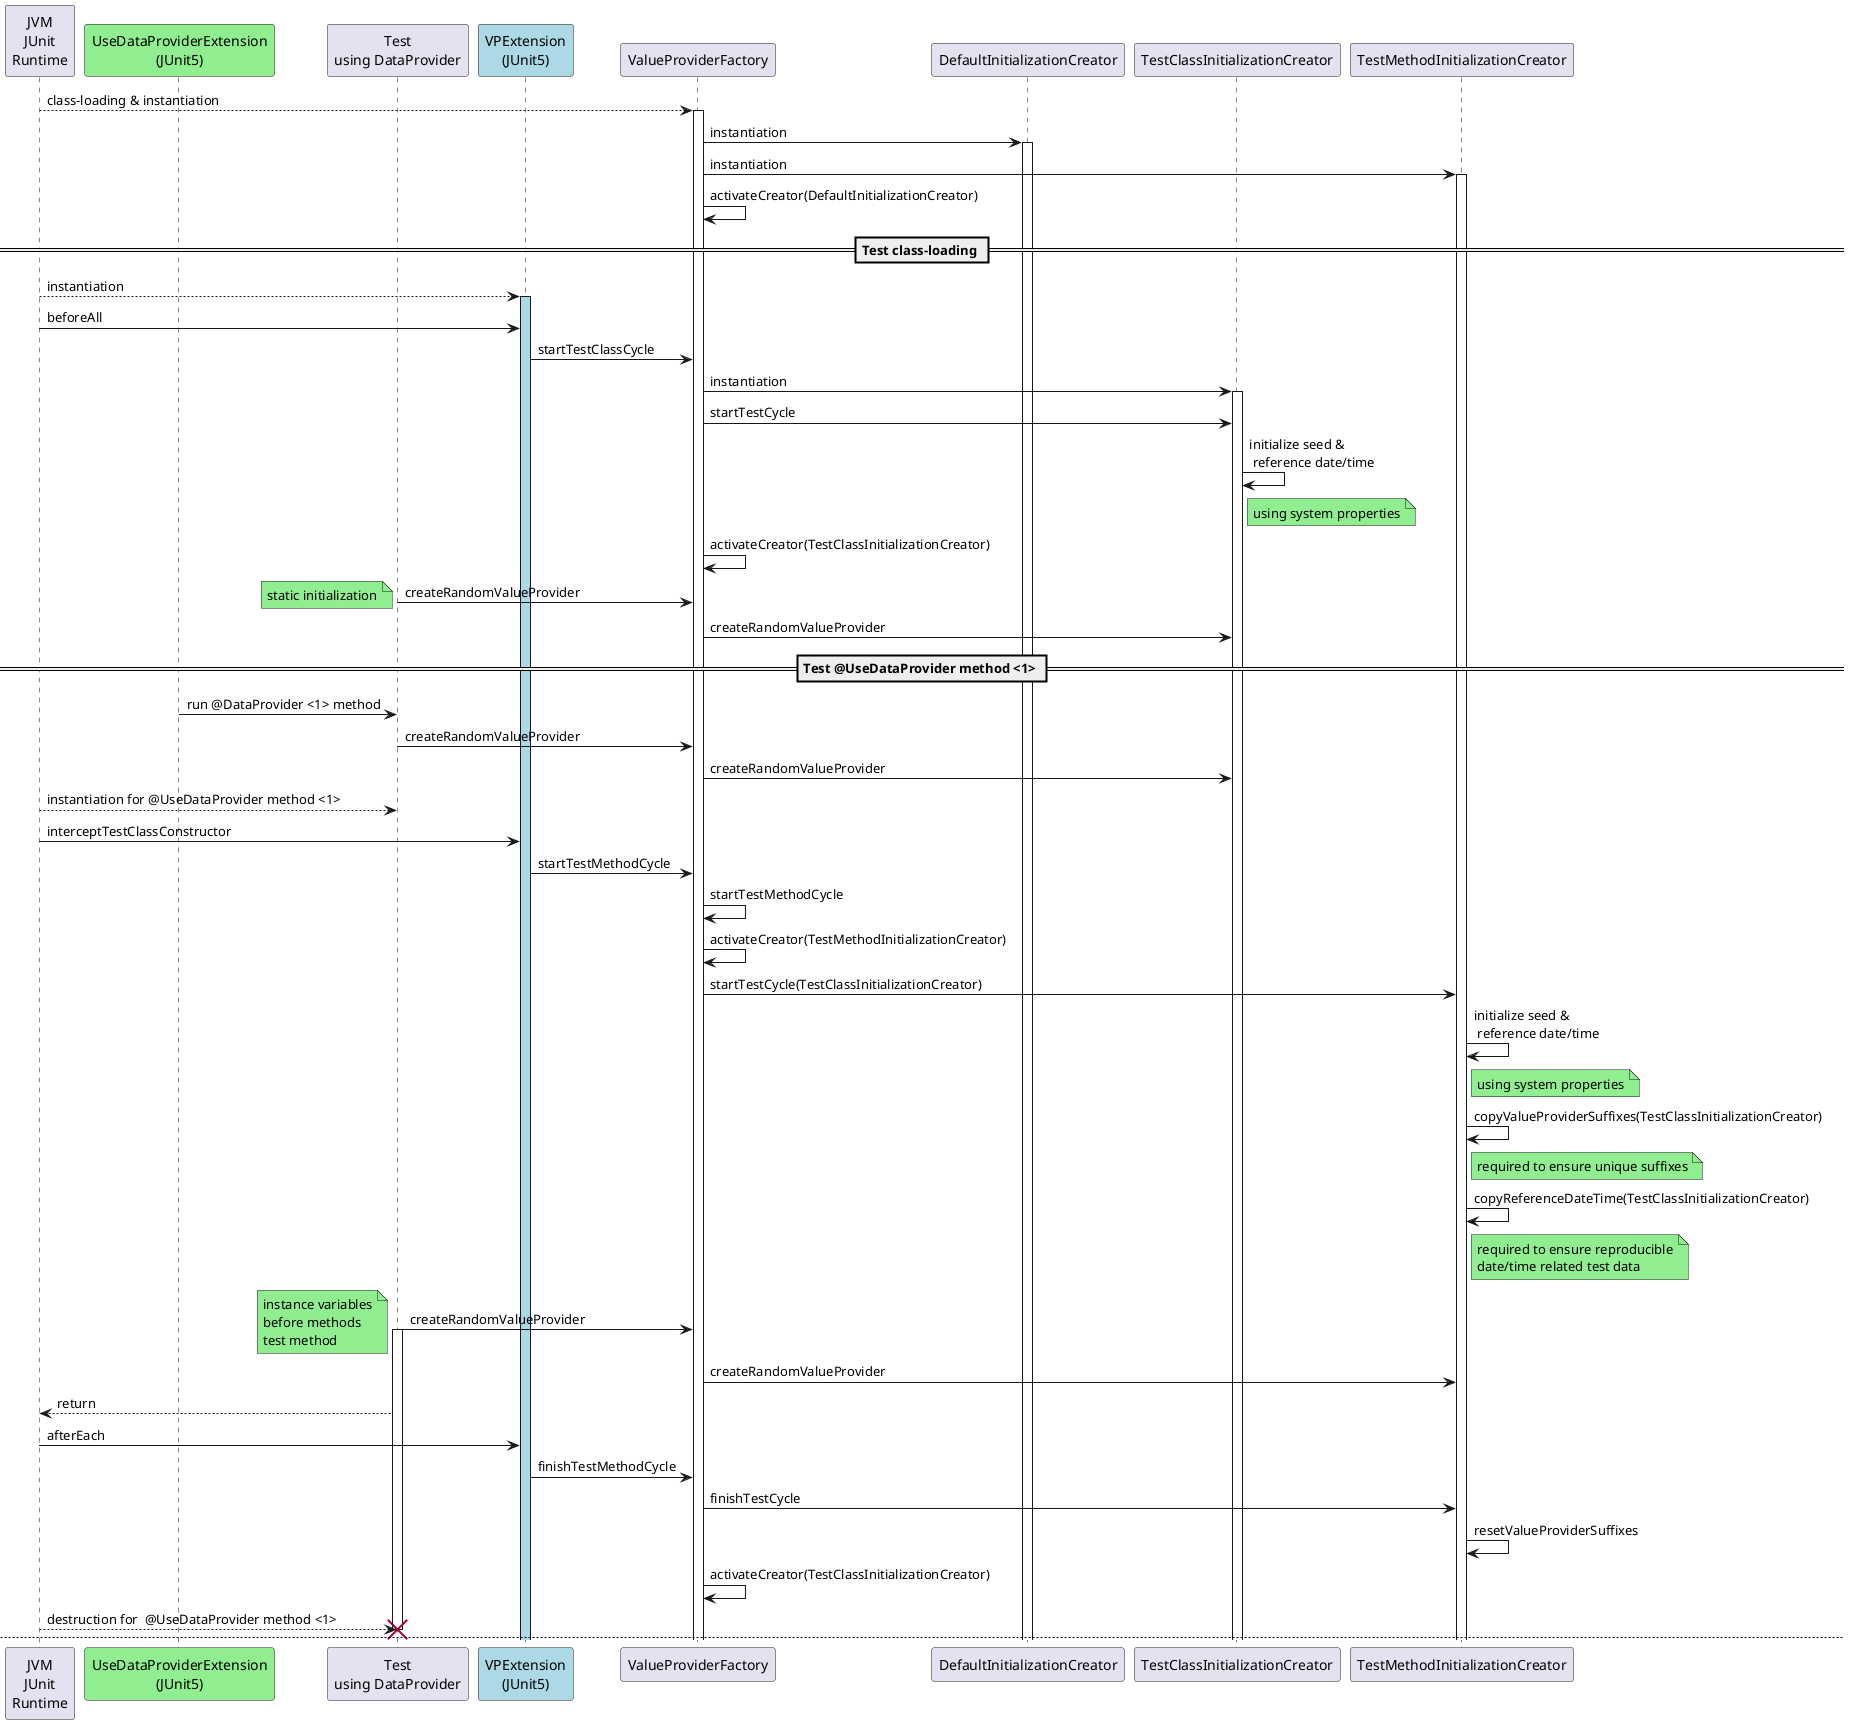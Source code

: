 @startuml
participant "JVM\nJUnit\nRuntime" as JVM
participant "UseDataProviderExtension\n(JUnit5)" as UDP_X #lightgreen
participant "Test\nusing DataProvider" as TEST

participant "VPExtension\n(JUnit5)" as VPF_X #lightblue
participant "ValueProviderFactory" as VPF
participant "DefaultInitializationCreator" as D_VPC
participant "TestClassInitializationCreator" as C_VPC
participant "TestMethodInitializationCreator" as M_VPC

JVM --> VPF : class-loading & instantiation
activate VPF
VPF -> D_VPC : instantiation
activate D_VPC
VPF -> M_VPC : instantiation
activate M_VPC
VPF -> VPF : activateCreator(DefaultInitializationCreator)

== Test class-loading ==
JVM --> VPF_X : instantiation
activate VPF_X #lightblue
JVM -> VPF_X : beforeAll
VPF_X -> VPF : startTestClassCycle
VPF -> C_VPC : instantiation
activate C_VPC
VPF -> C_VPC : startTestCycle
C_VPC -> C_VPC : initialize seed &\n reference date/time
note right of C_VPC #lightgreen: using system properties
VPF -> VPF : activateCreator(TestClassInitializationCreator)

TEST -> VPF : createRandomValueProvider
note left #lightgreen: static initialization
VPF -> C_VPC : createRandomValueProvider

== Test @UseDataProvider method <1> ==
UDP_X -> TEST : run @DataProvider <1> method
TEST -> VPF : createRandomValueProvider
VPF -> C_VPC : createRandomValueProvider

JVM --> TEST : instantiation for @UseDataProvider method <1>
JVM -> VPF_X : interceptTestClassConstructor
VPF_X -> VPF : startTestMethodCycle
VPF -> VPF : startTestMethodCycle
VPF -> VPF : activateCreator(TestMethodInitializationCreator)
VPF -> M_VPC : startTestCycle(TestClassInitializationCreator)
M_VPC -> M_VPC : initialize seed &\n reference date/time
note right of M_VPC #lightgreen: using system properties
M_VPC -> M_VPC : copyValueProviderSuffixes(TestClassInitializationCreator)
note right of M_VPC #lightgreen: required to ensure unique suffixes
M_VPC -> M_VPC : copyReferenceDateTime(TestClassInitializationCreator)
note right of M_VPC #lightgreen: required to ensure reproducible\ndate/time related test data

TEST -> VPF : createRandomValueProvider
activate TEST
note left #lightgreen: instance variables\nbefore methods\ntest method
VPF -> M_VPC : createRandomValueProvider

TEST --> JVM : return
JVM -> VPF_X : afterEach
VPF_X -> VPF : finishTestMethodCycle
VPF -> M_VPC : finishTestCycle
M_VPC -> M_VPC : resetValueProviderSuffixes
VPF -> VPF : activateCreator(TestClassInitializationCreator)

JVM --> TEST : destruction for  @UseDataProvider method <1>
destroy TEST
newpage

== Test @UseDataProvider method <2> ==
UDP_X -> TEST : run @DataProvider <2> method
TEST -> VPF : createRandomValueProvider
VPF -> C_VPC : createRandomValueProvider

JVM --> TEST : instantiation for @UseDataProvider method <2>
JVM -> VPF_X : interceptTestClassConstructor
VPF_X -> VPF : startTestMethodCycle
VPF -> VPF : startTestMethodCycle
VPF -> VPF : activateCreator(TestMethodInitializationCreator)
VPF -> M_VPC : startTestCycle(TestClassInitializationCreator)
M_VPC -> M_VPC : initialize seed &\n reference date/time
M_VPC -> M_VPC : copyValueProviderSuffixes(TestClassInitializationCreator)
note right of M_VPC #lightgreen: additional suffix(es)\ndue to @DataProvider <2> method execution
M_VPC -> M_VPC : copyReferenceDateTime(TestClassInitializationCreator)

TEST -> VPF : createRandomValueProvider
activate TEST
note left #lightgreen: instance variables\nbefore methods\ntest method
VPF -> M_VPC : createRandomValueProvider

... continued as shown above for @UseDataProvider method <1> ...

@enduml